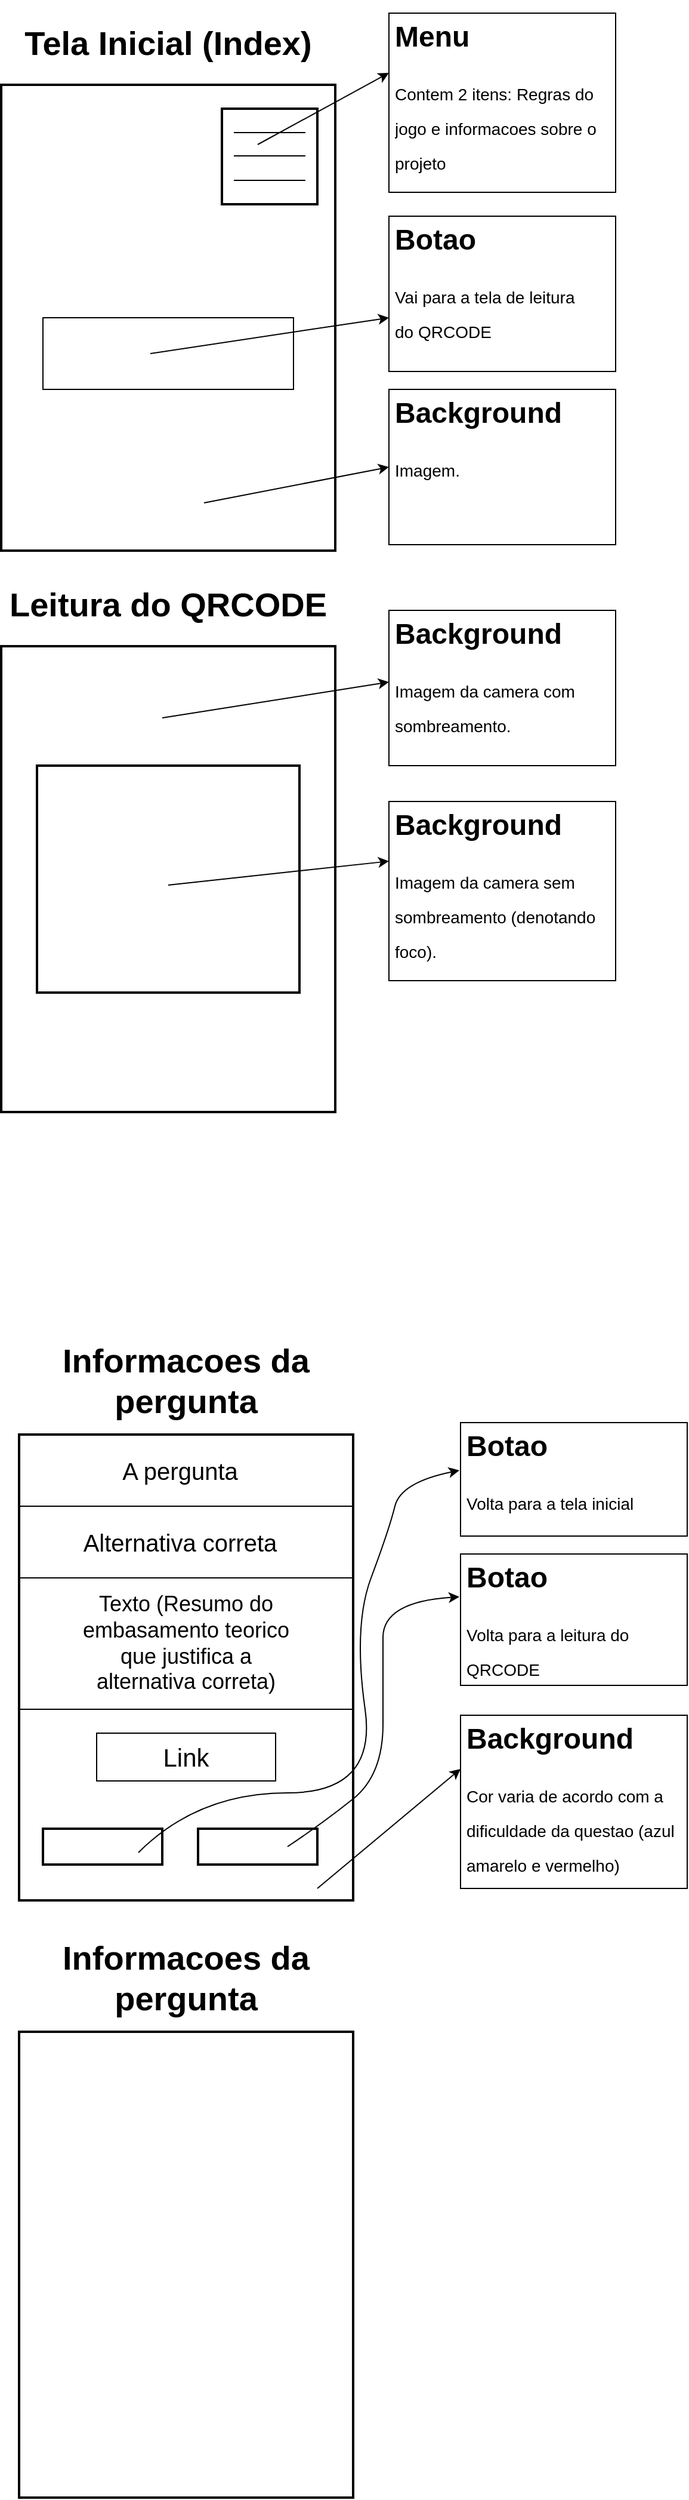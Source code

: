 <mxfile version="12.2.4" type="github" pages="1"><diagram id="Zye8gfGC0ZnLIR6sLazX" name="Page-1"><mxGraphModel dx="1341" dy="711" grid="1" gridSize="10" guides="1" tooltips="1" connect="1" arrows="1" fold="1" page="1" pageScale="1" pageWidth="850" pageHeight="1100" math="0" shadow="0"><root><mxCell id="0"/><mxCell id="1" parent="0"/><mxCell id="Lpm88H_YI4wZjYLgMCmQ-2" value="" style="rounded=0;whiteSpace=wrap;html=1;strokeWidth=2;" parent="1" vertex="1"><mxGeometry x="55" y="90" width="280" height="390" as="geometry"/></mxCell><mxCell id="Lpm88H_YI4wZjYLgMCmQ-3" value="&lt;h1 style=&quot;font-size: 28px&quot;&gt;Tela Inicial (Index)&lt;/h1&gt;" style="text;html=1;strokeColor=none;fillColor=none;align=center;verticalAlign=middle;whiteSpace=wrap;rounded=0;" parent="1" vertex="1"><mxGeometry x="60" y="20" width="270" height="70" as="geometry"/></mxCell><mxCell id="Lpm88H_YI4wZjYLgMCmQ-6" value="" style="whiteSpace=wrap;html=1;aspect=fixed;strokeWidth=2;" parent="1" vertex="1"><mxGeometry x="240" y="110" width="80" height="80" as="geometry"/></mxCell><mxCell id="Lpm88H_YI4wZjYLgMCmQ-7" value="" style="endArrow=none;html=1;" parent="1" edge="1"><mxGeometry width="50" height="50" relative="1" as="geometry"><mxPoint x="250" y="130" as="sourcePoint"/><mxPoint x="310" y="130" as="targetPoint"/></mxGeometry></mxCell><mxCell id="Lpm88H_YI4wZjYLgMCmQ-8" value="" style="endArrow=none;html=1;" parent="1" edge="1"><mxGeometry width="50" height="50" relative="1" as="geometry"><mxPoint x="250" y="149.5" as="sourcePoint"/><mxPoint x="310" y="149.5" as="targetPoint"/></mxGeometry></mxCell><mxCell id="Lpm88H_YI4wZjYLgMCmQ-9" value="" style="endArrow=none;html=1;" parent="1" edge="1"><mxGeometry width="50" height="50" relative="1" as="geometry"><mxPoint x="250" y="170" as="sourcePoint"/><mxPoint x="310" y="170" as="targetPoint"/></mxGeometry></mxCell><mxCell id="Lpm88H_YI4wZjYLgMCmQ-10" value="" style="endArrow=classic;html=1;" parent="1" edge="1"><mxGeometry width="50" height="50" relative="1" as="geometry"><mxPoint x="270" y="140" as="sourcePoint"/><mxPoint x="380" y="80" as="targetPoint"/></mxGeometry></mxCell><mxCell id="Lpm88H_YI4wZjYLgMCmQ-12" value="&lt;h1&gt;&lt;span&gt;Menu&lt;/span&gt;&lt;/h1&gt;&lt;h1&gt;&lt;span style=&quot;font-weight: normal&quot;&gt;&lt;font style=&quot;font-size: 14px&quot;&gt;Contem 2 itens: Regras do jogo e informacoes sobre o projeto&lt;/font&gt;&lt;/span&gt;&lt;br&gt;&lt;/h1&gt;" style="text;html=1;strokeColor=#000000;fillColor=none;spacing=5;spacingTop=-20;whiteSpace=wrap;overflow=hidden;rounded=0;strokeWidth=1;" parent="1" vertex="1"><mxGeometry x="380" y="30" width="190" height="150" as="geometry"/></mxCell><mxCell id="Lpm88H_YI4wZjYLgMCmQ-14" value="" style="rounded=0;whiteSpace=wrap;html=1;strokeColor=#000000;strokeWidth=1;" parent="1" vertex="1"><mxGeometry x="90" y="285" width="210" height="60" as="geometry"/></mxCell><mxCell id="Lpm88H_YI4wZjYLgMCmQ-15" value="" style="endArrow=classic;html=1;" parent="1" edge="1"><mxGeometry width="50" height="50" relative="1" as="geometry"><mxPoint x="180" y="315" as="sourcePoint"/><mxPoint x="380" y="285" as="targetPoint"/></mxGeometry></mxCell><mxCell id="Lpm88H_YI4wZjYLgMCmQ-16" value="&lt;h1&gt;&lt;span&gt;Botao&lt;/span&gt;&lt;/h1&gt;&lt;h1&gt;&lt;span style=&quot;font-size: 14px ; font-weight: normal&quot;&gt;Vai para a tela de leitura do&amp;nbsp;&lt;/span&gt;&lt;span style=&quot;font-weight: normal&quot;&gt;&lt;font style=&quot;font-size: 14px&quot;&gt;QRCODE&lt;/font&gt;&lt;/span&gt;&lt;/h1&gt;" style="text;html=1;strokeColor=#000000;fillColor=none;spacing=5;spacingTop=-20;whiteSpace=wrap;overflow=hidden;rounded=0;strokeWidth=1;" parent="1" vertex="1"><mxGeometry x="380" y="200" width="190" height="130" as="geometry"/></mxCell><mxCell id="Lpm88H_YI4wZjYLgMCmQ-18" value="" style="rounded=0;whiteSpace=wrap;html=1;strokeWidth=2;" parent="1" vertex="1"><mxGeometry x="55" y="560" width="280" height="390" as="geometry"/></mxCell><mxCell id="Lpm88H_YI4wZjYLgMCmQ-19" value="&lt;h1 style=&quot;font-size: 28px&quot;&gt;Leitura do QRCODE&lt;/h1&gt;" style="text;html=1;strokeColor=none;fillColor=none;align=center;verticalAlign=middle;whiteSpace=wrap;rounded=0;" parent="1" vertex="1"><mxGeometry x="60" y="490" width="270" height="70" as="geometry"/></mxCell><mxCell id="Lpm88H_YI4wZjYLgMCmQ-20" value="" style="endArrow=classic;html=1;" parent="1" edge="1"><mxGeometry width="50" height="50" relative="1" as="geometry"><mxPoint x="225" y="440" as="sourcePoint"/><mxPoint x="380" y="410" as="targetPoint"/></mxGeometry></mxCell><mxCell id="Lpm88H_YI4wZjYLgMCmQ-21" value="&lt;h1&gt;&lt;span&gt;Background&lt;/span&gt;&lt;/h1&gt;&lt;h1&gt;&lt;span style=&quot;font-size: 14px ; font-weight: 400&quot;&gt;Imagem.&lt;/span&gt;&lt;/h1&gt;" style="text;html=1;strokeColor=#000000;fillColor=none;spacing=5;spacingTop=-20;whiteSpace=wrap;overflow=hidden;rounded=0;strokeWidth=1;" parent="1" vertex="1"><mxGeometry x="380" y="345" width="190" height="130" as="geometry"/></mxCell><mxCell id="Lpm88H_YI4wZjYLgMCmQ-25" value="" style="rounded=0;whiteSpace=wrap;html=1;strokeColor=#000000;strokeWidth=2;" parent="1" vertex="1"><mxGeometry x="85" y="660" width="220" height="190" as="geometry"/></mxCell><mxCell id="Lpm88H_YI4wZjYLgMCmQ-26" value="" style="endArrow=classic;html=1;" parent="1" edge="1"><mxGeometry width="50" height="50" relative="1" as="geometry"><mxPoint x="190" y="620" as="sourcePoint"/><mxPoint x="380" y="590" as="targetPoint"/></mxGeometry></mxCell><mxCell id="Lpm88H_YI4wZjYLgMCmQ-27" value="&lt;h1&gt;&lt;span&gt;Background&lt;/span&gt;&lt;/h1&gt;&lt;h1&gt;&lt;span style=&quot;font-size: 14px ; font-weight: 400&quot;&gt;Imagem da camera com sombreamento.&lt;/span&gt;&lt;/h1&gt;" style="text;html=1;strokeColor=#000000;fillColor=none;spacing=5;spacingTop=-20;whiteSpace=wrap;overflow=hidden;rounded=0;strokeWidth=1;" parent="1" vertex="1"><mxGeometry x="380" y="530" width="190" height="130" as="geometry"/></mxCell><mxCell id="Lpm88H_YI4wZjYLgMCmQ-28" value="" style="endArrow=classic;html=1;" parent="1" edge="1"><mxGeometry width="50" height="50" relative="1" as="geometry"><mxPoint x="195" y="760" as="sourcePoint"/><mxPoint x="380" y="740" as="targetPoint"/></mxGeometry></mxCell><mxCell id="Lpm88H_YI4wZjYLgMCmQ-29" value="&lt;h1&gt;&lt;span&gt;Background&lt;/span&gt;&lt;/h1&gt;&lt;h1&gt;&lt;span style=&quot;font-size: 14px ; font-weight: 400&quot;&gt;Imagem da camera sem sombreamento (denotando foco).&lt;/span&gt;&lt;/h1&gt;" style="text;html=1;strokeColor=#000000;fillColor=none;spacing=5;spacingTop=-20;whiteSpace=wrap;overflow=hidden;rounded=0;strokeWidth=1;" parent="1" vertex="1"><mxGeometry x="380" y="690" width="190" height="150" as="geometry"/></mxCell><mxCell id="Lpm88H_YI4wZjYLgMCmQ-30" value="" style="rounded=0;whiteSpace=wrap;html=1;strokeWidth=2;" parent="1" vertex="1"><mxGeometry x="70" y="1220" width="280" height="390" as="geometry"/></mxCell><mxCell id="Lpm88H_YI4wZjYLgMCmQ-31" value="&lt;h1 style=&quot;font-size: 28px&quot;&gt;Informacoes da pergunta&lt;/h1&gt;" style="text;html=1;strokeColor=none;fillColor=none;align=center;verticalAlign=middle;whiteSpace=wrap;rounded=0;" parent="1" vertex="1"><mxGeometry x="75" y="1140" width="270" height="70" as="geometry"/></mxCell><mxCell id="Lpm88H_YI4wZjYLgMCmQ-34" value="" style="endArrow=none;html=1;entryX=1;entryY=0.154;entryDx=0;entryDy=0;entryPerimeter=0;" parent="1" target="Lpm88H_YI4wZjYLgMCmQ-30" edge="1"><mxGeometry width="50" height="50" relative="1" as="geometry"><mxPoint x="70" y="1280" as="sourcePoint"/><mxPoint x="120" y="1230" as="targetPoint"/></mxGeometry></mxCell><mxCell id="Lpm88H_YI4wZjYLgMCmQ-35" value="&lt;font style=&quot;font-size: 20px&quot;&gt;A pergunta&lt;/font&gt;" style="text;html=1;strokeColor=none;fillColor=none;align=center;verticalAlign=middle;whiteSpace=wrap;rounded=0;" parent="1" vertex="1"><mxGeometry x="110" y="1230" width="190" height="40" as="geometry"/></mxCell><mxCell id="Lpm88H_YI4wZjYLgMCmQ-36" value="" style="endArrow=none;html=1;entryX=1;entryY=0.154;entryDx=0;entryDy=0;entryPerimeter=0;" parent="1" edge="1"><mxGeometry width="50" height="50" relative="1" as="geometry"><mxPoint x="70" y="1340" as="sourcePoint"/><mxPoint x="350" y="1340.06" as="targetPoint"/></mxGeometry></mxCell><mxCell id="Lpm88H_YI4wZjYLgMCmQ-37" value="&lt;font style=&quot;font-size: 20px&quot;&gt;Alternativa correta&lt;/font&gt;" style="text;html=1;strokeColor=none;fillColor=none;align=center;verticalAlign=middle;whiteSpace=wrap;rounded=0;" parent="1" vertex="1"><mxGeometry x="110" y="1290" width="190" height="40" as="geometry"/></mxCell><mxCell id="Lpm88H_YI4wZjYLgMCmQ-39" value="" style="endArrow=none;html=1;entryX=1;entryY=0.154;entryDx=0;entryDy=0;entryPerimeter=0;" parent="1" edge="1"><mxGeometry width="50" height="50" relative="1" as="geometry"><mxPoint x="70" y="1450" as="sourcePoint"/><mxPoint x="350" y="1450.06" as="targetPoint"/></mxGeometry></mxCell><mxCell id="Lpm88H_YI4wZjYLgMCmQ-40" value="&lt;font style=&quot;font-size: 18px&quot;&gt;Texto (Resumo do embasamento teorico que justifica a alternativa correta)&lt;/font&gt;" style="text;html=1;strokeColor=none;fillColor=none;align=center;verticalAlign=middle;whiteSpace=wrap;rounded=0;" parent="1" vertex="1"><mxGeometry x="115" y="1350" width="190" height="90" as="geometry"/></mxCell><mxCell id="Lpm88H_YI4wZjYLgMCmQ-45" value="&lt;h1&gt;&lt;span style=&quot;font-weight: 400&quot;&gt;&lt;font style=&quot;font-size: 21px&quot;&gt;Link&lt;/font&gt;&lt;/span&gt;&lt;br&gt;&lt;/h1&gt;" style="text;html=1;strokeColor=#000000;fillColor=none;spacing=5;spacingTop=-20;whiteSpace=wrap;overflow=hidden;rounded=0;strokeWidth=1;align=center;" parent="1" vertex="1"><mxGeometry x="135" y="1470" width="150" height="40" as="geometry"/></mxCell><mxCell id="Lpm88H_YI4wZjYLgMCmQ-46" value="" style="rounded=0;whiteSpace=wrap;html=1;strokeColor=#000000;strokeWidth=2;" parent="1" vertex="1"><mxGeometry x="90" y="1550" width="100" height="30" as="geometry"/></mxCell><mxCell id="Lpm88H_YI4wZjYLgMCmQ-47" value="" style="rounded=0;whiteSpace=wrap;html=1;strokeColor=#000000;strokeWidth=2;" parent="1" vertex="1"><mxGeometry x="220" y="1550" width="100" height="30" as="geometry"/></mxCell><mxCell id="Lpm88H_YI4wZjYLgMCmQ-52" value="" style="curved=1;endArrow=classic;html=1;entryX=-0.005;entryY=0.421;entryDx=0;entryDy=0;entryPerimeter=0;" parent="1" target="Lpm88H_YI4wZjYLgMCmQ-53" edge="1"><mxGeometry width="50" height="50" relative="1" as="geometry"><mxPoint x="170" y="1570" as="sourcePoint"/><mxPoint x="430" y="1250" as="targetPoint"/><Array as="points"><mxPoint x="220" y="1520"/><mxPoint x="370" y="1520"/><mxPoint x="350" y="1380"/><mxPoint x="380" y="1300"/><mxPoint x="390" y="1260"/></Array></mxGeometry></mxCell><mxCell id="Lpm88H_YI4wZjYLgMCmQ-53" value="&lt;h1&gt;&lt;span&gt;Botao&lt;/span&gt;&lt;/h1&gt;&lt;h1&gt;&lt;span style=&quot;font-size: 14px ; font-weight: 400&quot;&gt;Volta para a tela inicial&lt;/span&gt;&lt;/h1&gt;" style="text;html=1;strokeColor=#000000;fillColor=none;spacing=5;spacingTop=-20;whiteSpace=wrap;overflow=hidden;rounded=0;strokeWidth=1;" parent="1" vertex="1"><mxGeometry x="440" y="1210" width="190" height="95" as="geometry"/></mxCell><mxCell id="Lpm88H_YI4wZjYLgMCmQ-55" value="" style="curved=1;endArrow=classic;html=1;entryX=-0.005;entryY=0.326;entryDx=0;entryDy=0;entryPerimeter=0;" parent="1" target="Lpm88H_YI4wZjYLgMCmQ-56" edge="1"><mxGeometry width="50" height="50" relative="1" as="geometry"><mxPoint x="295" y="1565" as="sourcePoint"/><mxPoint x="430" y="1350" as="targetPoint"/><Array as="points"><mxPoint x="325" y="1545"/><mxPoint x="375" y="1505"/><mxPoint x="375" y="1420"/><mxPoint x="375" y="1360"/></Array></mxGeometry></mxCell><mxCell id="Lpm88H_YI4wZjYLgMCmQ-56" value="&lt;h1&gt;&lt;span&gt;Botao&lt;/span&gt;&lt;/h1&gt;&lt;h1&gt;&lt;span style=&quot;font-size: 14px ; font-weight: 400&quot;&gt;Volta para a leitura do QRCODE&lt;/span&gt;&lt;/h1&gt;" style="text;html=1;strokeColor=#000000;fillColor=none;spacing=5;spacingTop=-20;whiteSpace=wrap;overflow=hidden;rounded=0;strokeWidth=1;" parent="1" vertex="1"><mxGeometry x="440" y="1320" width="190" height="110" as="geometry"/></mxCell><mxCell id="Lpm88H_YI4wZjYLgMCmQ-58" value="&lt;h1&gt;&lt;span&gt;Background&lt;/span&gt;&lt;/h1&gt;&lt;h1&gt;&lt;span style=&quot;font-size: 14px ; font-weight: 400&quot;&gt;Cor varia de acordo com a dificuldade da questao (azul amarelo e vermelho)&lt;/span&gt;&lt;br&gt;&lt;/h1&gt;" style="text;html=1;strokeColor=#000000;fillColor=none;spacing=5;spacingTop=-20;whiteSpace=wrap;overflow=hidden;rounded=0;strokeWidth=1;" parent="1" vertex="1"><mxGeometry x="440" y="1455" width="190" height="145" as="geometry"/></mxCell><mxCell id="Lpm88H_YI4wZjYLgMCmQ-60" value="" style="endArrow=classic;html=1;entryX=0;entryY=0.31;entryDx=0;entryDy=0;entryPerimeter=0;" parent="1" target="Lpm88H_YI4wZjYLgMCmQ-58" edge="1"><mxGeometry width="50" height="50" relative="1" as="geometry"><mxPoint x="320" y="1600" as="sourcePoint"/><mxPoint x="370" y="1550" as="targetPoint"/></mxGeometry></mxCell><mxCell id="sju_CmRl1_ZW5-4BBJPR-1" value="" style="rounded=0;whiteSpace=wrap;html=1;strokeWidth=2;" vertex="1" parent="1"><mxGeometry x="70" y="1720" width="280" height="390" as="geometry"/></mxCell><mxCell id="sju_CmRl1_ZW5-4BBJPR-2" value="&lt;h1 style=&quot;font-size: 28px&quot;&gt;Informacoes da pergunta&lt;/h1&gt;" style="text;html=1;strokeColor=none;fillColor=none;align=center;verticalAlign=middle;whiteSpace=wrap;rounded=0;" vertex="1" parent="1"><mxGeometry x="75" y="1640" width="270" height="70" as="geometry"/></mxCell></root></mxGraphModel></diagram></mxfile>